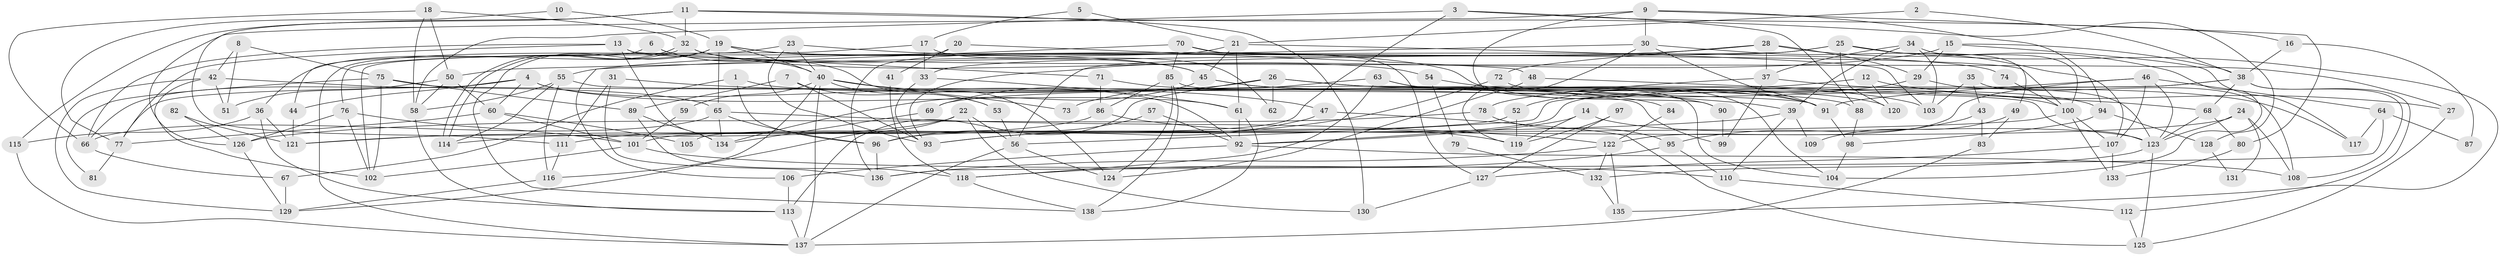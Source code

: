 // Generated by graph-tools (version 1.1) at 2025/11/02/27/25 16:11:21]
// undirected, 138 vertices, 276 edges
graph export_dot {
graph [start="1"]
  node [color=gray90,style=filled];
  1;
  2;
  3;
  4;
  5;
  6;
  7;
  8;
  9;
  10;
  11;
  12;
  13;
  14;
  15;
  16;
  17;
  18;
  19;
  20;
  21;
  22;
  23;
  24;
  25;
  26;
  27;
  28;
  29;
  30;
  31;
  32;
  33;
  34;
  35;
  36;
  37;
  38;
  39;
  40;
  41;
  42;
  43;
  44;
  45;
  46;
  47;
  48;
  49;
  50;
  51;
  52;
  53;
  54;
  55;
  56;
  57;
  58;
  59;
  60;
  61;
  62;
  63;
  64;
  65;
  66;
  67;
  68;
  69;
  70;
  71;
  72;
  73;
  74;
  75;
  76;
  77;
  78;
  79;
  80;
  81;
  82;
  83;
  84;
  85;
  86;
  87;
  88;
  89;
  90;
  91;
  92;
  93;
  94;
  95;
  96;
  97;
  98;
  99;
  100;
  101;
  102;
  103;
  104;
  105;
  106;
  107;
  108;
  109;
  110;
  111;
  112;
  113;
  114;
  115;
  116;
  117;
  118;
  119;
  120;
  121;
  122;
  123;
  124;
  125;
  126;
  127;
  128;
  129;
  130;
  131;
  132;
  133;
  134;
  135;
  136;
  137;
  138;
  1 -- 96;
  1 -- 67;
  1 -- 88;
  2 -- 38;
  2 -- 21;
  3 -- 88;
  3 -- 58;
  3 -- 16;
  3 -- 105;
  4 -- 60;
  4 -- 66;
  4 -- 44;
  4 -- 61;
  4 -- 77;
  4 -- 92;
  5 -- 21;
  5 -- 17;
  6 -- 40;
  6 -- 44;
  6 -- 124;
  7 -- 89;
  7 -- 93;
  7 -- 53;
  8 -- 51;
  8 -- 75;
  8 -- 42;
  9 -- 30;
  9 -- 90;
  9 -- 80;
  9 -- 94;
  9 -- 126;
  10 -- 19;
  10 -- 77;
  11 -- 130;
  11 -- 111;
  11 -- 32;
  11 -- 115;
  11 -- 128;
  12 -- 69;
  12 -- 27;
  12 -- 120;
  13 -- 77;
  13 -- 134;
  13 -- 27;
  13 -- 66;
  13 -- 71;
  14 -- 92;
  14 -- 123;
  14 -- 119;
  15 -- 38;
  15 -- 93;
  15 -- 29;
  15 -- 117;
  16 -- 38;
  16 -- 87;
  17 -- 33;
  17 -- 76;
  17 -- 62;
  18 -- 66;
  18 -- 32;
  18 -- 50;
  18 -- 58;
  19 -- 40;
  19 -- 138;
  19 -- 36;
  19 -- 45;
  19 -- 65;
  19 -- 74;
  20 -- 102;
  20 -- 48;
  20 -- 41;
  21 -- 45;
  21 -- 103;
  21 -- 61;
  21 -- 136;
  22 -- 56;
  22 -- 121;
  22 -- 129;
  22 -- 130;
  23 -- 40;
  23 -- 91;
  23 -- 93;
  23 -- 137;
  24 -- 108;
  24 -- 123;
  24 -- 96;
  24 -- 131;
  25 -- 56;
  25 -- 120;
  25 -- 33;
  25 -- 49;
  25 -- 135;
  26 -- 91;
  26 -- 113;
  26 -- 62;
  26 -- 69;
  26 -- 123;
  27 -- 125;
  28 -- 37;
  28 -- 29;
  28 -- 55;
  28 -- 72;
  28 -- 104;
  29 -- 123;
  29 -- 52;
  30 -- 50;
  30 -- 91;
  30 -- 107;
  30 -- 119;
  31 -- 136;
  31 -- 111;
  31 -- 39;
  32 -- 114;
  32 -- 114;
  32 -- 45;
  32 -- 54;
  33 -- 61;
  33 -- 93;
  34 -- 100;
  34 -- 39;
  34 -- 37;
  34 -- 103;
  35 -- 103;
  35 -- 108;
  35 -- 43;
  36 -- 115;
  36 -- 113;
  36 -- 121;
  37 -- 117;
  37 -- 78;
  37 -- 99;
  38 -- 92;
  38 -- 112;
  38 -- 56;
  38 -- 68;
  38 -- 108;
  39 -- 110;
  39 -- 109;
  39 -- 121;
  40 -- 137;
  40 -- 53;
  40 -- 47;
  40 -- 59;
  40 -- 73;
  40 -- 116;
  41 -- 118;
  42 -- 65;
  42 -- 51;
  42 -- 102;
  42 -- 129;
  43 -- 95;
  43 -- 83;
  44 -- 121;
  45 -- 90;
  45 -- 103;
  45 -- 134;
  46 -- 122;
  46 -- 107;
  46 -- 64;
  46 -- 91;
  46 -- 123;
  47 -- 93;
  47 -- 125;
  48 -- 68;
  48 -- 124;
  49 -- 83;
  49 -- 109;
  50 -- 58;
  50 -- 51;
  50 -- 60;
  52 -- 119;
  52 -- 101;
  53 -- 56;
  54 -- 100;
  54 -- 79;
  55 -- 116;
  55 -- 58;
  55 -- 99;
  55 -- 114;
  56 -- 137;
  56 -- 124;
  57 -- 96;
  57 -- 92;
  58 -- 113;
  59 -- 101;
  60 -- 101;
  60 -- 77;
  60 -- 105;
  61 -- 92;
  61 -- 138;
  63 -- 104;
  63 -- 118;
  63 -- 73;
  63 -- 120;
  64 -- 136;
  64 -- 87;
  64 -- 117;
  65 -- 122;
  65 -- 66;
  65 -- 96;
  65 -- 134;
  66 -- 67;
  67 -- 129;
  68 -- 123;
  68 -- 80;
  69 -- 134;
  70 -- 106;
  70 -- 100;
  70 -- 85;
  70 -- 127;
  71 -- 86;
  71 -- 84;
  72 -- 93;
  72 -- 94;
  74 -- 100;
  75 -- 102;
  75 -- 91;
  75 -- 81;
  75 -- 89;
  76 -- 102;
  76 -- 126;
  76 -- 101;
  77 -- 81;
  78 -- 126;
  78 -- 95;
  79 -- 132;
  80 -- 133;
  82 -- 121;
  82 -- 126;
  83 -- 137;
  84 -- 122;
  85 -- 124;
  85 -- 86;
  85 -- 104;
  85 -- 138;
  86 -- 119;
  86 -- 111;
  88 -- 98;
  89 -- 134;
  89 -- 118;
  90 -- 99;
  91 -- 98;
  92 -- 106;
  92 -- 108;
  94 -- 98;
  94 -- 128;
  95 -- 118;
  95 -- 110;
  96 -- 136;
  97 -- 127;
  97 -- 119;
  98 -- 104;
  100 -- 133;
  100 -- 114;
  100 -- 107;
  101 -- 102;
  101 -- 110;
  106 -- 113;
  107 -- 127;
  107 -- 133;
  110 -- 112;
  111 -- 116;
  112 -- 125;
  113 -- 137;
  115 -- 137;
  116 -- 129;
  118 -- 138;
  122 -- 135;
  122 -- 136;
  122 -- 132;
  123 -- 125;
  123 -- 132;
  126 -- 129;
  127 -- 130;
  128 -- 131;
  132 -- 135;
}

